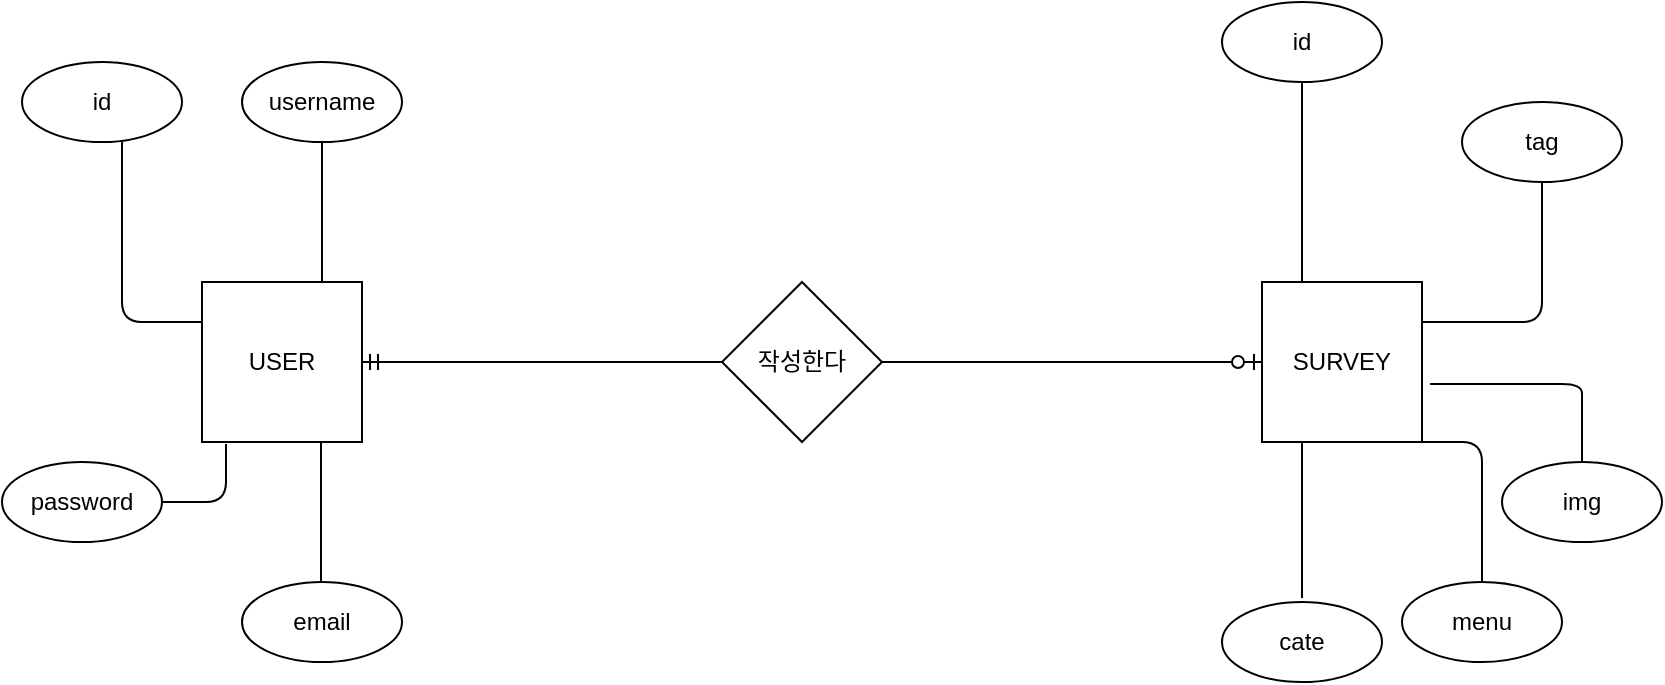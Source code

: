 <mxfile version="13.9.9" type="github">
  <diagram id="aptJ7YKvpDGFJuKJRdLv" name="Page-1">
    <mxGraphModel dx="1349" dy="794" grid="1" gridSize="10" guides="1" tooltips="1" connect="1" arrows="1" fold="1" page="1" pageScale="1" pageWidth="827" pageHeight="1169" math="0" shadow="0">
      <root>
        <mxCell id="0" />
        <mxCell id="1" parent="0" />
        <mxCell id="o8YfOcNx8l_yTNJHQc2i-1" value="USER" style="whiteSpace=wrap;html=1;aspect=fixed;" parent="1" vertex="1">
          <mxGeometry x="110" y="340" width="80" height="80" as="geometry" />
        </mxCell>
        <mxCell id="o8YfOcNx8l_yTNJHQc2i-2" value="SURVEY" style="whiteSpace=wrap;html=1;aspect=fixed;" parent="1" vertex="1">
          <mxGeometry x="640" y="340" width="80" height="80" as="geometry" />
        </mxCell>
        <mxCell id="o8YfOcNx8l_yTNJHQc2i-3" value="id" style="ellipse;whiteSpace=wrap;html=1;" parent="1" vertex="1">
          <mxGeometry x="620" y="200" width="80" height="40" as="geometry" />
        </mxCell>
        <mxCell id="o8YfOcNx8l_yTNJHQc2i-4" value="email" style="ellipse;whiteSpace=wrap;html=1;" parent="1" vertex="1">
          <mxGeometry x="130" y="490" width="80" height="40" as="geometry" />
        </mxCell>
        <mxCell id="o8YfOcNx8l_yTNJHQc2i-5" value="password" style="ellipse;whiteSpace=wrap;html=1;" parent="1" vertex="1">
          <mxGeometry x="10" y="430" width="80" height="40" as="geometry" />
        </mxCell>
        <mxCell id="o8YfOcNx8l_yTNJHQc2i-6" value="username" style="ellipse;whiteSpace=wrap;html=1;" parent="1" vertex="1">
          <mxGeometry x="130" y="230" width="80" height="40" as="geometry" />
        </mxCell>
        <mxCell id="o8YfOcNx8l_yTNJHQc2i-7" value="id" style="ellipse;whiteSpace=wrap;html=1;" parent="1" vertex="1">
          <mxGeometry x="20" y="230" width="80" height="40" as="geometry" />
        </mxCell>
        <mxCell id="o8YfOcNx8l_yTNJHQc2i-11" value="" style="endArrow=none;html=1;entryX=0.5;entryY=1;entryDx=0;entryDy=0;exitX=0.75;exitY=0;exitDx=0;exitDy=0;" parent="1" source="o8YfOcNx8l_yTNJHQc2i-1" target="o8YfOcNx8l_yTNJHQc2i-6" edge="1">
          <mxGeometry width="50" height="50" relative="1" as="geometry">
            <mxPoint x="350" y="420" as="sourcePoint" />
            <mxPoint x="440" y="380" as="targetPoint" />
            <Array as="points" />
          </mxGeometry>
        </mxCell>
        <mxCell id="o8YfOcNx8l_yTNJHQc2i-12" value="" style="endArrow=none;html=1;entryX=0.5;entryY=1;entryDx=0;entryDy=0;exitX=0;exitY=0.25;exitDx=0;exitDy=0;" parent="1" source="o8YfOcNx8l_yTNJHQc2i-1" edge="1">
          <mxGeometry width="50" height="50" relative="1" as="geometry">
            <mxPoint x="70" y="340" as="sourcePoint" />
            <mxPoint x="70" y="270" as="targetPoint" />
            <Array as="points">
              <mxPoint x="70" y="360" />
            </Array>
          </mxGeometry>
        </mxCell>
        <mxCell id="o8YfOcNx8l_yTNJHQc2i-13" value="" style="endArrow=none;html=1;entryX=0.15;entryY=1.013;entryDx=0;entryDy=0;exitX=1;exitY=0.5;exitDx=0;exitDy=0;entryPerimeter=0;" parent="1" source="o8YfOcNx8l_yTNJHQc2i-5" target="o8YfOcNx8l_yTNJHQc2i-1" edge="1">
          <mxGeometry width="50" height="50" relative="1" as="geometry">
            <mxPoint x="110" y="490" as="sourcePoint" />
            <mxPoint x="110" y="420" as="targetPoint" />
            <Array as="points">
              <mxPoint x="122" y="450" />
            </Array>
          </mxGeometry>
        </mxCell>
        <mxCell id="o8YfOcNx8l_yTNJHQc2i-14" value="" style="endArrow=none;html=1;entryX=0.5;entryY=1;entryDx=0;entryDy=0;exitX=0.75;exitY=0;exitDx=0;exitDy=0;" parent="1" edge="1">
          <mxGeometry width="50" height="50" relative="1" as="geometry">
            <mxPoint x="169.5" y="490" as="sourcePoint" />
            <mxPoint x="169.5" y="420" as="targetPoint" />
            <Array as="points" />
          </mxGeometry>
        </mxCell>
        <mxCell id="o8YfOcNx8l_yTNJHQc2i-15" value="tag" style="ellipse;whiteSpace=wrap;html=1;" parent="1" vertex="1">
          <mxGeometry x="740" y="250" width="80" height="40" as="geometry" />
        </mxCell>
        <mxCell id="o8YfOcNx8l_yTNJHQc2i-16" value="img" style="ellipse;whiteSpace=wrap;html=1;" parent="1" vertex="1">
          <mxGeometry x="760" y="430" width="80" height="40" as="geometry" />
        </mxCell>
        <mxCell id="o8YfOcNx8l_yTNJHQc2i-17" value="cate" style="ellipse;whiteSpace=wrap;html=1;" parent="1" vertex="1">
          <mxGeometry x="620" y="500" width="80" height="40" as="geometry" />
        </mxCell>
        <mxCell id="o8YfOcNx8l_yTNJHQc2i-19" value="menu" style="ellipse;whiteSpace=wrap;html=1;" parent="1" vertex="1">
          <mxGeometry x="710" y="490" width="80" height="40" as="geometry" />
        </mxCell>
        <mxCell id="o8YfOcNx8l_yTNJHQc2i-20" value="" style="endArrow=none;html=1;entryX=0.5;entryY=1;entryDx=0;entryDy=0;exitX=0.25;exitY=0;exitDx=0;exitDy=0;" parent="1" source="o8YfOcNx8l_yTNJHQc2i-2" target="o8YfOcNx8l_yTNJHQc2i-3" edge="1">
          <mxGeometry width="50" height="50" relative="1" as="geometry">
            <mxPoint x="649.5" y="310" as="sourcePoint" />
            <mxPoint x="649.5" y="240" as="targetPoint" />
            <Array as="points">
              <mxPoint x="660" y="290" />
            </Array>
          </mxGeometry>
        </mxCell>
        <mxCell id="o8YfOcNx8l_yTNJHQc2i-22" value="" style="endArrow=none;html=1;entryX=0.5;entryY=1;entryDx=0;entryDy=0;" parent="1" target="o8YfOcNx8l_yTNJHQc2i-15" edge="1">
          <mxGeometry width="50" height="50" relative="1" as="geometry">
            <mxPoint x="720" y="360" as="sourcePoint" />
            <mxPoint x="710" y="270" as="targetPoint" />
            <Array as="points">
              <mxPoint x="780" y="360" />
            </Array>
          </mxGeometry>
        </mxCell>
        <mxCell id="o8YfOcNx8l_yTNJHQc2i-23" value="" style="endArrow=none;html=1;entryX=1.05;entryY=0.638;entryDx=0;entryDy=0;exitX=0.5;exitY=0;exitDx=0;exitDy=0;entryPerimeter=0;" parent="1" source="o8YfOcNx8l_yTNJHQc2i-16" target="o8YfOcNx8l_yTNJHQc2i-2" edge="1">
          <mxGeometry width="50" height="50" relative="1" as="geometry">
            <mxPoint x="110" y="470" as="sourcePoint" />
            <mxPoint x="142" y="441.04" as="targetPoint" />
            <Array as="points">
              <mxPoint x="800" y="410" />
              <mxPoint x="800" y="391" />
            </Array>
          </mxGeometry>
        </mxCell>
        <mxCell id="o8YfOcNx8l_yTNJHQc2i-25" value="" style="endArrow=none;html=1;entryX=1;entryY=1;entryDx=0;entryDy=0;exitX=0.5;exitY=0;exitDx=0;exitDy=0;" parent="1" source="o8YfOcNx8l_yTNJHQc2i-19" target="o8YfOcNx8l_yTNJHQc2i-2" edge="1">
          <mxGeometry width="50" height="50" relative="1" as="geometry">
            <mxPoint x="730" y="480" as="sourcePoint" />
            <mxPoint x="730" y="410" as="targetPoint" />
            <Array as="points">
              <mxPoint x="750" y="420" />
            </Array>
          </mxGeometry>
        </mxCell>
        <mxCell id="o8YfOcNx8l_yTNJHQc2i-27" value="" style="endArrow=none;html=1;entryX=0.25;entryY=1;entryDx=0;entryDy=0;" parent="1" target="o8YfOcNx8l_yTNJHQc2i-2" edge="1">
          <mxGeometry width="50" height="50" relative="1" as="geometry">
            <mxPoint x="660" y="498" as="sourcePoint" />
            <mxPoint x="659.5" y="420" as="targetPoint" />
            <Array as="points">
              <mxPoint x="660" y="460" />
            </Array>
          </mxGeometry>
        </mxCell>
        <mxCell id="o8YfOcNx8l_yTNJHQc2i-8" value="" style="edgeStyle=entityRelationEdgeStyle;fontSize=12;html=1;endArrow=ERzeroToOne;startArrow=ERmandOne;exitX=1;exitY=0.5;exitDx=0;exitDy=0;entryX=0;entryY=0.5;entryDx=0;entryDy=0;" edge="1" parent="1" source="o8YfOcNx8l_yTNJHQc2i-1" target="o8YfOcNx8l_yTNJHQc2i-2">
          <mxGeometry width="100" height="100" relative="1" as="geometry">
            <mxPoint x="470" y="460" as="sourcePoint" />
            <mxPoint x="570" y="360" as="targetPoint" />
          </mxGeometry>
        </mxCell>
        <mxCell id="o8YfOcNx8l_yTNJHQc2i-9" value="작성한다" style="rhombus;whiteSpace=wrap;html=1;strokeColor=#000000;" vertex="1" parent="1">
          <mxGeometry x="370" y="340" width="80" height="80" as="geometry" />
        </mxCell>
      </root>
    </mxGraphModel>
  </diagram>
</mxfile>
